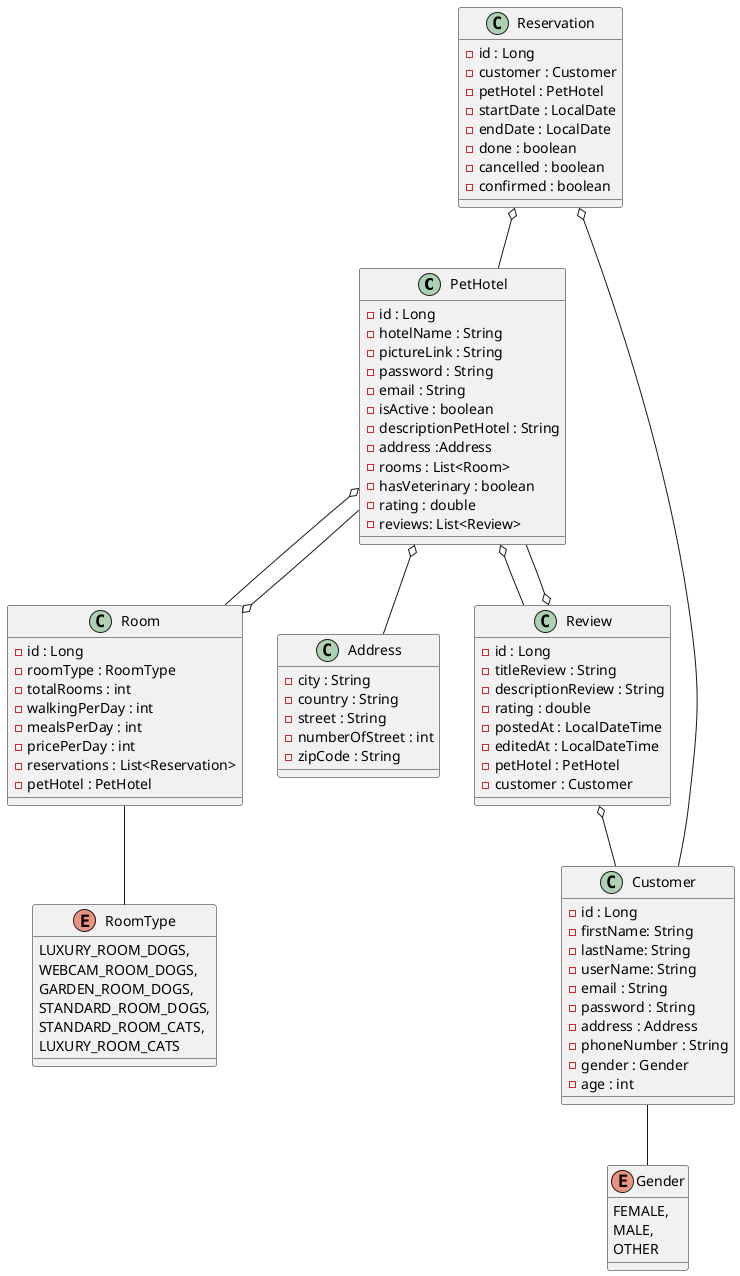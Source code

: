 @startuml
'https://plantuml.com/sequence-diagram

class PetHotel {
-id : Long
-hotelName : String
-pictureLink : String
-password : String
-email : String
-isActive : boolean
-descriptionPetHotel : String
-address :Address
-rooms : List<Room>
-hasVeterinary : boolean
-rating : double
-reviews: List<Review>
}


class Customer {
-id : Long
-firstName: String
-lastName: String
-userName: String
-email : String
-password : String
-address : Address
-phoneNumber : String
-gender : Gender
-age : int

}



class Review {
-id : Long
-titleReview : String
-descriptionReview : String
-rating : double
-postedAt : LocalDateTime
-editedAt : LocalDateTime
-petHotel : PetHotel
-customer : Customer
}

class Room {
-id : Long
-roomType : RoomType
-totalRooms : int
-walkingPerDay : int
-mealsPerDay : int
-pricePerDay : int
-reservations : List<Reservation>
-petHotel : PetHotel
}

class Reservation {
-id : Long
-customer : Customer
-petHotel : PetHotel
-startDate : LocalDate
-endDate : LocalDate
-done : boolean
-cancelled : boolean
-confirmed : boolean
}

enum RoomType {
 LUXURY_ROOM_DOGS,
 WEBCAM_ROOM_DOGS,
 GARDEN_ROOM_DOGS,
 STANDARD_ROOM_DOGS,
 STANDARD_ROOM_CATS,
 LUXURY_ROOM_CATS
}

enum Gender {
FEMALE,
MALE,
OTHER
}


class Address {
-city : String
-country : String
-street : String
-numberOfStreet : int
-zipCode : String
}

PetHotel o-- Address
PetHotel o-- Room
PetHotel o-- Review
Room -- RoomType
Room o-- PetHotel
Review o-- PetHotel
Review o-- Customer
Customer -- Gender
Reservation o-- Customer
Reservation o-- PetHotel

@enduml